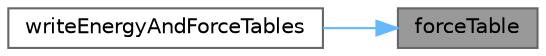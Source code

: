 digraph "forceTable"
{
 // LATEX_PDF_SIZE
  bgcolor="transparent";
  edge [fontname=Helvetica,fontsize=10,labelfontname=Helvetica,labelfontsize=10];
  node [fontname=Helvetica,fontsize=10,shape=box,height=0.2,width=0.4];
  rankdir="RL";
  Node1 [id="Node000001",label="forceTable",height=0.2,width=0.4,color="gray40", fillcolor="grey60", style="filled", fontcolor="black",tooltip=" "];
  Node1 -> Node2 [id="edge1_Node000001_Node000002",dir="back",color="steelblue1",style="solid",tooltip=" "];
  Node2 [id="Node000002",label="writeEnergyAndForceTables",height=0.2,width=0.4,color="grey40", fillcolor="white", style="filled",URL="$classFoam_1_1pairPotential.html#a0552bda80bcfbff0a2c7627b68365f23",tooltip=" "];
}
